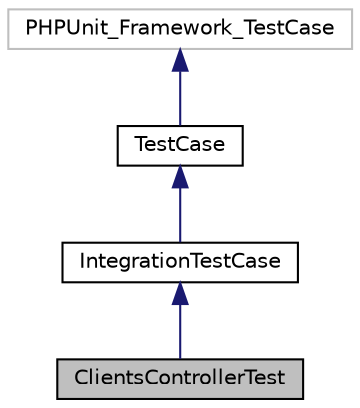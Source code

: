 digraph "ClientsControllerTest"
{
  edge [fontname="Helvetica",fontsize="10",labelfontname="Helvetica",labelfontsize="10"];
  node [fontname="Helvetica",fontsize="10",shape=record];
  Node1 [label="ClientsControllerTest",height=0.2,width=0.4,color="black", fillcolor="grey75", style="filled", fontcolor="black"];
  Node2 -> Node1 [dir="back",color="midnightblue",fontsize="10",style="solid",fontname="Helvetica"];
  Node2 [label="IntegrationTestCase",height=0.2,width=0.4,color="black", fillcolor="white", style="filled",URL="$class_cake_1_1_test_suite_1_1_integration_test_case.html"];
  Node3 -> Node2 [dir="back",color="midnightblue",fontsize="10",style="solid",fontname="Helvetica"];
  Node3 [label="TestCase",height=0.2,width=0.4,color="black", fillcolor="white", style="filled",URL="$class_cake_1_1_test_suite_1_1_test_case.html"];
  Node4 -> Node3 [dir="back",color="midnightblue",fontsize="10",style="solid",fontname="Helvetica"];
  Node4 [label="PHPUnit_Framework_TestCase",height=0.2,width=0.4,color="grey75", fillcolor="white", style="filled"];
}
